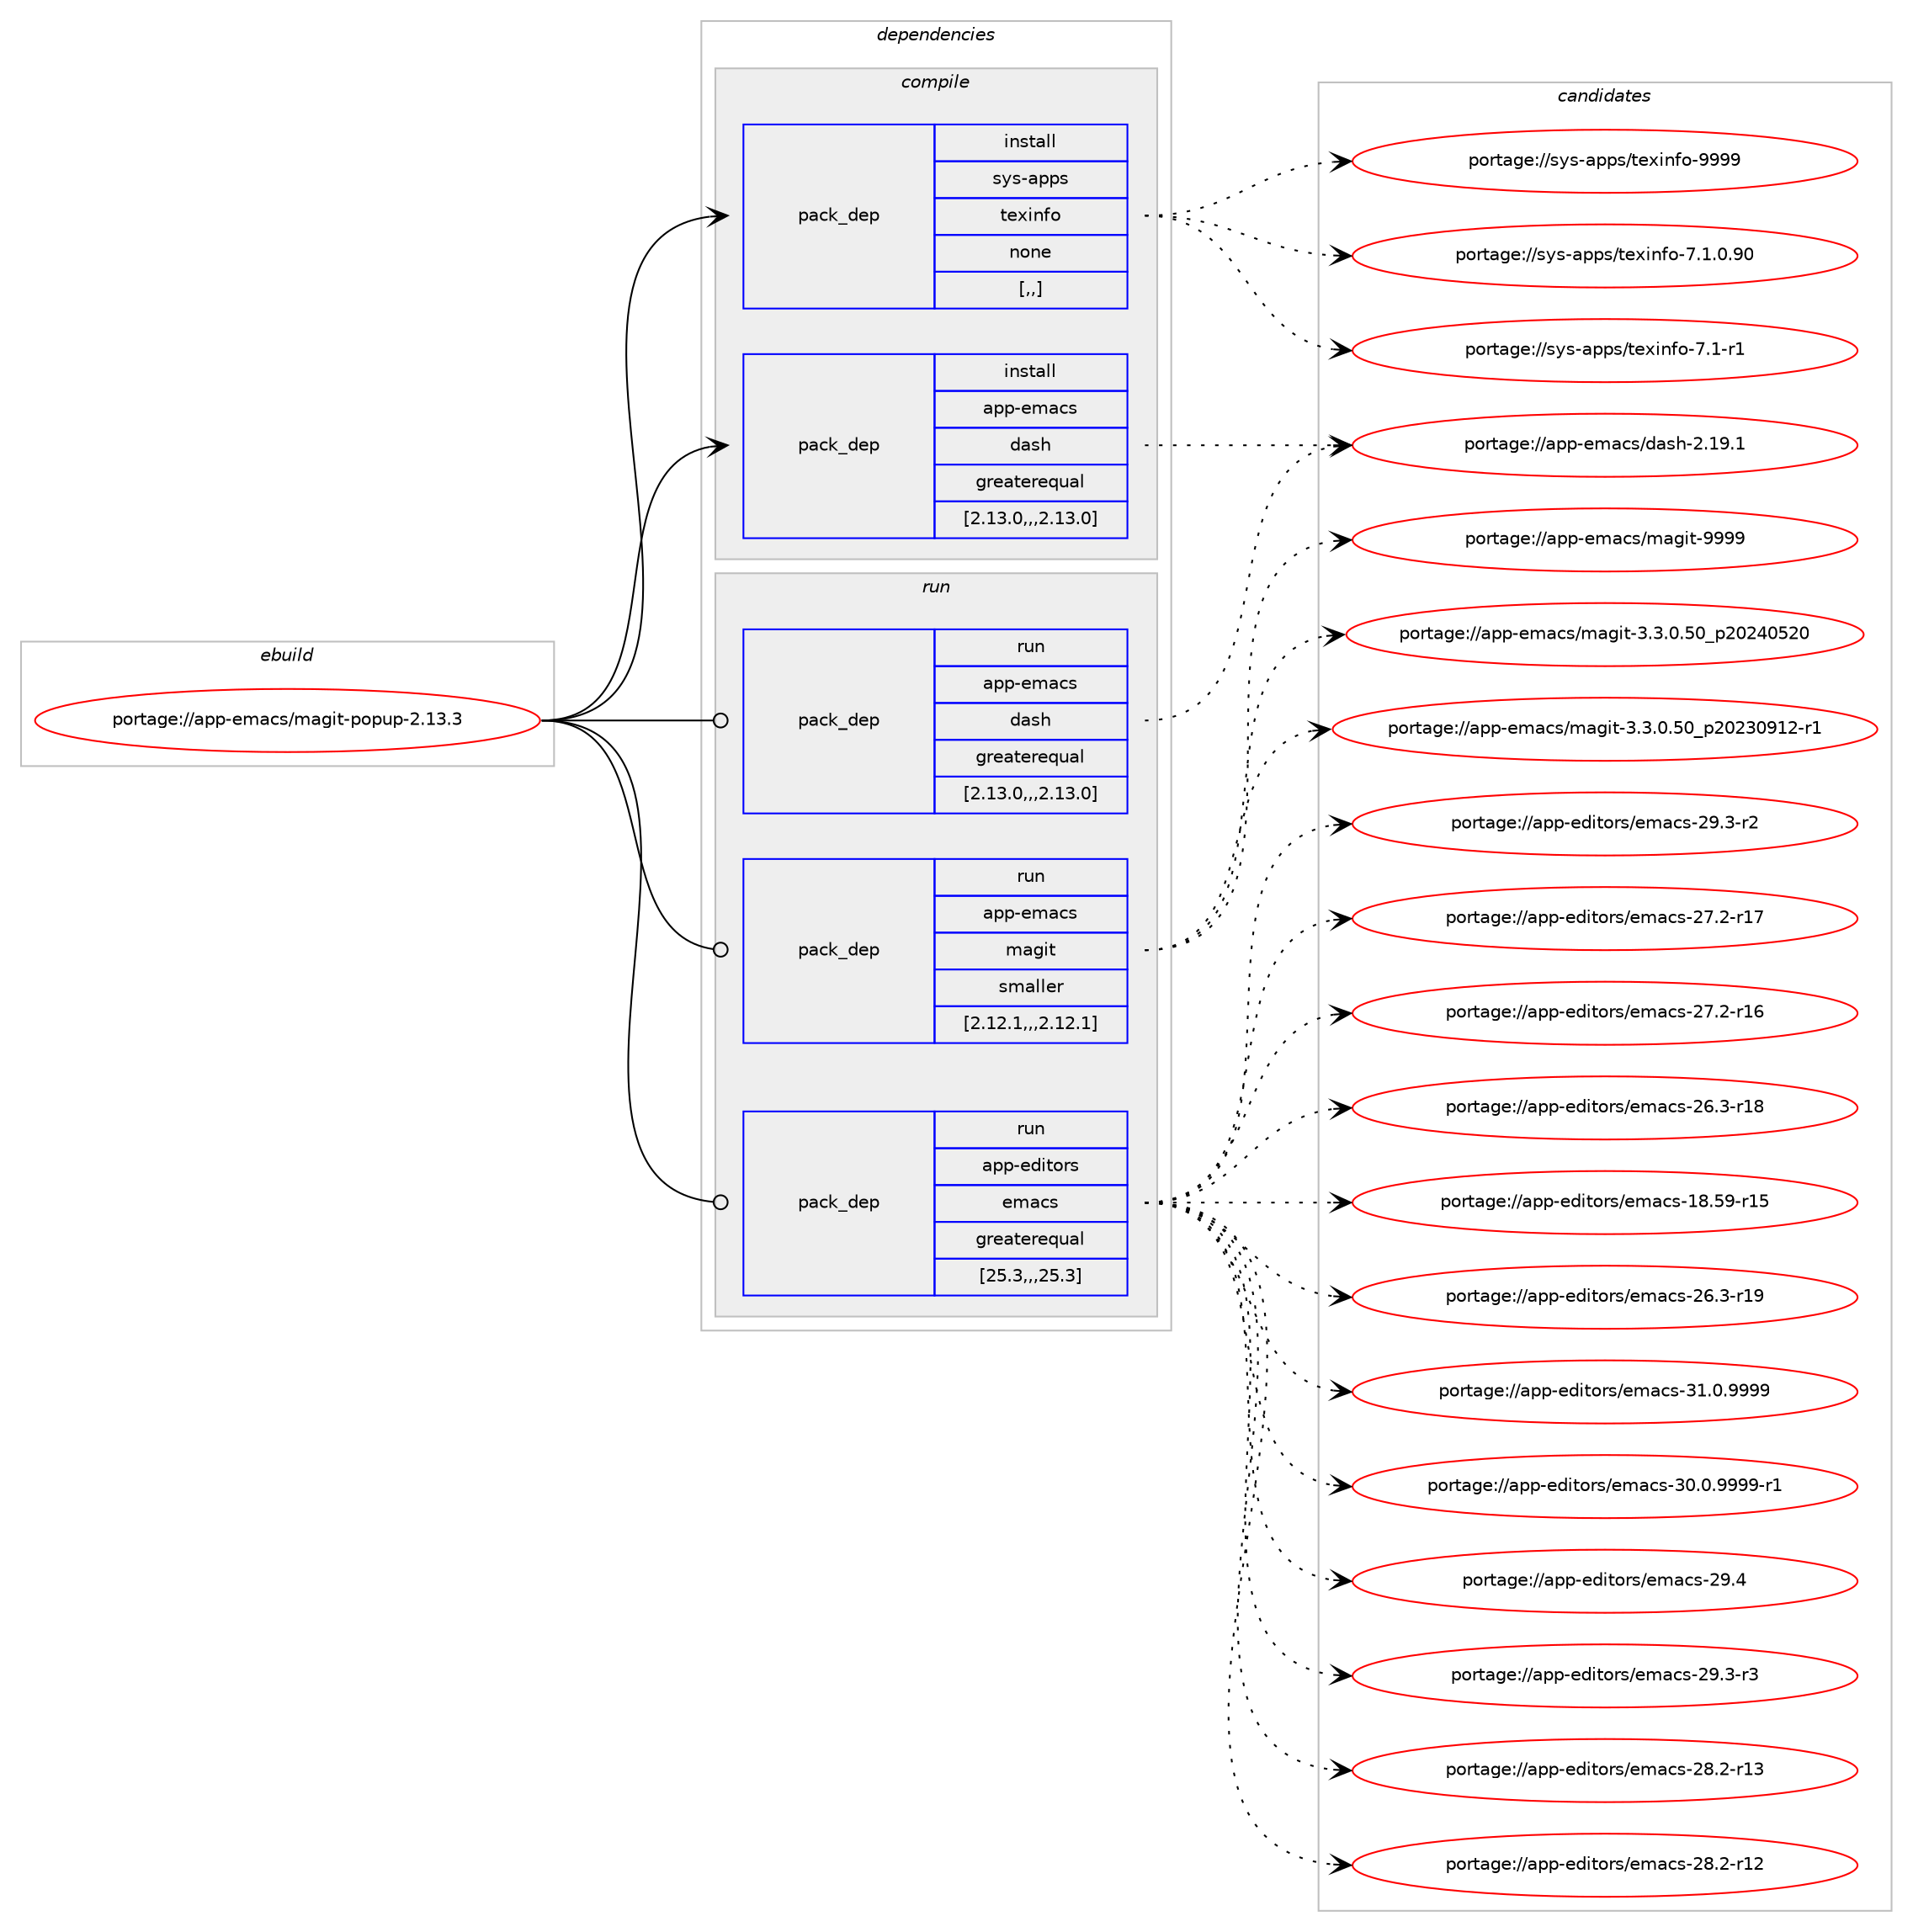 digraph prolog {

# *************
# Graph options
# *************

newrank=true;
concentrate=true;
compound=true;
graph [rankdir=LR,fontname=Helvetica,fontsize=10,ranksep=1.5];#, ranksep=2.5, nodesep=0.2];
edge  [arrowhead=vee];
node  [fontname=Helvetica,fontsize=10];

# **********
# The ebuild
# **********

subgraph cluster_leftcol {
color=gray;
label=<<i>ebuild</i>>;
id [label="portage://app-emacs/magit-popup-2.13.3", color=red, width=4, href="../app-emacs/magit-popup-2.13.3.svg"];
}

# ****************
# The dependencies
# ****************

subgraph cluster_midcol {
color=gray;
label=<<i>dependencies</i>>;
subgraph cluster_compile {
fillcolor="#eeeeee";
style=filled;
label=<<i>compile</i>>;
subgraph pack16607 {
dependency22953 [label=<<TABLE BORDER="0" CELLBORDER="1" CELLSPACING="0" CELLPADDING="4" WIDTH="220"><TR><TD ROWSPAN="6" CELLPADDING="30">pack_dep</TD></TR><TR><TD WIDTH="110">install</TD></TR><TR><TD>app-emacs</TD></TR><TR><TD>dash</TD></TR><TR><TD>greaterequal</TD></TR><TR><TD>[2.13.0,,,2.13.0]</TD></TR></TABLE>>, shape=none, color=blue];
}
id:e -> dependency22953:w [weight=20,style="solid",arrowhead="vee"];
subgraph pack16608 {
dependency22954 [label=<<TABLE BORDER="0" CELLBORDER="1" CELLSPACING="0" CELLPADDING="4" WIDTH="220"><TR><TD ROWSPAN="6" CELLPADDING="30">pack_dep</TD></TR><TR><TD WIDTH="110">install</TD></TR><TR><TD>sys-apps</TD></TR><TR><TD>texinfo</TD></TR><TR><TD>none</TD></TR><TR><TD>[,,]</TD></TR></TABLE>>, shape=none, color=blue];
}
id:e -> dependency22954:w [weight=20,style="solid",arrowhead="vee"];
}
subgraph cluster_compileandrun {
fillcolor="#eeeeee";
style=filled;
label=<<i>compile and run</i>>;
}
subgraph cluster_run {
fillcolor="#eeeeee";
style=filled;
label=<<i>run</i>>;
subgraph pack16609 {
dependency22955 [label=<<TABLE BORDER="0" CELLBORDER="1" CELLSPACING="0" CELLPADDING="4" WIDTH="220"><TR><TD ROWSPAN="6" CELLPADDING="30">pack_dep</TD></TR><TR><TD WIDTH="110">run</TD></TR><TR><TD>app-editors</TD></TR><TR><TD>emacs</TD></TR><TR><TD>greaterequal</TD></TR><TR><TD>[25.3,,,25.3]</TD></TR></TABLE>>, shape=none, color=blue];
}
id:e -> dependency22955:w [weight=20,style="solid",arrowhead="odot"];
subgraph pack16610 {
dependency22956 [label=<<TABLE BORDER="0" CELLBORDER="1" CELLSPACING="0" CELLPADDING="4" WIDTH="220"><TR><TD ROWSPAN="6" CELLPADDING="30">pack_dep</TD></TR><TR><TD WIDTH="110">run</TD></TR><TR><TD>app-emacs</TD></TR><TR><TD>dash</TD></TR><TR><TD>greaterequal</TD></TR><TR><TD>[2.13.0,,,2.13.0]</TD></TR></TABLE>>, shape=none, color=blue];
}
id:e -> dependency22956:w [weight=20,style="solid",arrowhead="odot"];
subgraph pack16611 {
dependency22957 [label=<<TABLE BORDER="0" CELLBORDER="1" CELLSPACING="0" CELLPADDING="4" WIDTH="220"><TR><TD ROWSPAN="6" CELLPADDING="30">pack_dep</TD></TR><TR><TD WIDTH="110">run</TD></TR><TR><TD>app-emacs</TD></TR><TR><TD>magit</TD></TR><TR><TD>smaller</TD></TR><TR><TD>[2.12.1,,,2.12.1]</TD></TR></TABLE>>, shape=none, color=blue];
}
id:e -> dependency22957:w [weight=20,style="solid",arrowhead="odot"];
}
}

# **************
# The candidates
# **************

subgraph cluster_choices {
rank=same;
color=gray;
label=<<i>candidates</i>>;

subgraph choice16607 {
color=black;
nodesep=1;
choice97112112451011099799115471009711510445504649574649 [label="portage://app-emacs/dash-2.19.1", color=red, width=4,href="../app-emacs/dash-2.19.1.svg"];
dependency22953:e -> choice97112112451011099799115471009711510445504649574649:w [style=dotted,weight="100"];
}
subgraph choice16608 {
color=black;
nodesep=1;
choice1151211154597112112115471161011201051101021114557575757 [label="portage://sys-apps/texinfo-9999", color=red, width=4,href="../sys-apps/texinfo-9999.svg"];
choice115121115459711211211547116101120105110102111455546494648465748 [label="portage://sys-apps/texinfo-7.1.0.90", color=red, width=4,href="../sys-apps/texinfo-7.1.0.90.svg"];
choice115121115459711211211547116101120105110102111455546494511449 [label="portage://sys-apps/texinfo-7.1-r1", color=red, width=4,href="../sys-apps/texinfo-7.1-r1.svg"];
dependency22954:e -> choice1151211154597112112115471161011201051101021114557575757:w [style=dotted,weight="100"];
dependency22954:e -> choice115121115459711211211547116101120105110102111455546494648465748:w [style=dotted,weight="100"];
dependency22954:e -> choice115121115459711211211547116101120105110102111455546494511449:w [style=dotted,weight="100"];
}
subgraph choice16609 {
color=black;
nodesep=1;
choice971121124510110010511611111411547101109979911545514946484657575757 [label="portage://app-editors/emacs-31.0.9999", color=red, width=4,href="../app-editors/emacs-31.0.9999.svg"];
choice9711211245101100105116111114115471011099799115455148464846575757574511449 [label="portage://app-editors/emacs-30.0.9999-r1", color=red, width=4,href="../app-editors/emacs-30.0.9999-r1.svg"];
choice97112112451011001051161111141154710110997991154550574652 [label="portage://app-editors/emacs-29.4", color=red, width=4,href="../app-editors/emacs-29.4.svg"];
choice971121124510110010511611111411547101109979911545505746514511451 [label="portage://app-editors/emacs-29.3-r3", color=red, width=4,href="../app-editors/emacs-29.3-r3.svg"];
choice971121124510110010511611111411547101109979911545505746514511450 [label="portage://app-editors/emacs-29.3-r2", color=red, width=4,href="../app-editors/emacs-29.3-r2.svg"];
choice97112112451011001051161111141154710110997991154550564650451144951 [label="portage://app-editors/emacs-28.2-r13", color=red, width=4,href="../app-editors/emacs-28.2-r13.svg"];
choice97112112451011001051161111141154710110997991154550564650451144950 [label="portage://app-editors/emacs-28.2-r12", color=red, width=4,href="../app-editors/emacs-28.2-r12.svg"];
choice97112112451011001051161111141154710110997991154550554650451144955 [label="portage://app-editors/emacs-27.2-r17", color=red, width=4,href="../app-editors/emacs-27.2-r17.svg"];
choice97112112451011001051161111141154710110997991154550554650451144954 [label="portage://app-editors/emacs-27.2-r16", color=red, width=4,href="../app-editors/emacs-27.2-r16.svg"];
choice97112112451011001051161111141154710110997991154550544651451144957 [label="portage://app-editors/emacs-26.3-r19", color=red, width=4,href="../app-editors/emacs-26.3-r19.svg"];
choice97112112451011001051161111141154710110997991154550544651451144956 [label="portage://app-editors/emacs-26.3-r18", color=red, width=4,href="../app-editors/emacs-26.3-r18.svg"];
choice9711211245101100105116111114115471011099799115454956465357451144953 [label="portage://app-editors/emacs-18.59-r15", color=red, width=4,href="../app-editors/emacs-18.59-r15.svg"];
dependency22955:e -> choice971121124510110010511611111411547101109979911545514946484657575757:w [style=dotted,weight="100"];
dependency22955:e -> choice9711211245101100105116111114115471011099799115455148464846575757574511449:w [style=dotted,weight="100"];
dependency22955:e -> choice97112112451011001051161111141154710110997991154550574652:w [style=dotted,weight="100"];
dependency22955:e -> choice971121124510110010511611111411547101109979911545505746514511451:w [style=dotted,weight="100"];
dependency22955:e -> choice971121124510110010511611111411547101109979911545505746514511450:w [style=dotted,weight="100"];
dependency22955:e -> choice97112112451011001051161111141154710110997991154550564650451144951:w [style=dotted,weight="100"];
dependency22955:e -> choice97112112451011001051161111141154710110997991154550564650451144950:w [style=dotted,weight="100"];
dependency22955:e -> choice97112112451011001051161111141154710110997991154550554650451144955:w [style=dotted,weight="100"];
dependency22955:e -> choice97112112451011001051161111141154710110997991154550554650451144954:w [style=dotted,weight="100"];
dependency22955:e -> choice97112112451011001051161111141154710110997991154550544651451144957:w [style=dotted,weight="100"];
dependency22955:e -> choice97112112451011001051161111141154710110997991154550544651451144956:w [style=dotted,weight="100"];
dependency22955:e -> choice9711211245101100105116111114115471011099799115454956465357451144953:w [style=dotted,weight="100"];
}
subgraph choice16610 {
color=black;
nodesep=1;
choice97112112451011099799115471009711510445504649574649 [label="portage://app-emacs/dash-2.19.1", color=red, width=4,href="../app-emacs/dash-2.19.1.svg"];
dependency22956:e -> choice97112112451011099799115471009711510445504649574649:w [style=dotted,weight="100"];
}
subgraph choice16611 {
color=black;
nodesep=1;
choice9711211245101109979911547109971031051164557575757 [label="portage://app-emacs/magit-9999", color=red, width=4,href="../app-emacs/magit-9999.svg"];
choice971121124510110997991154710997103105116455146514648465348951125048505248535048 [label="portage://app-emacs/magit-3.3.0.50_p20240520", color=red, width=4,href="../app-emacs/magit-3.3.0.50_p20240520.svg"];
choice9711211245101109979911547109971031051164551465146484653489511250485051485749504511449 [label="portage://app-emacs/magit-3.3.0.50_p20230912-r1", color=red, width=4,href="../app-emacs/magit-3.3.0.50_p20230912-r1.svg"];
dependency22957:e -> choice9711211245101109979911547109971031051164557575757:w [style=dotted,weight="100"];
dependency22957:e -> choice971121124510110997991154710997103105116455146514648465348951125048505248535048:w [style=dotted,weight="100"];
dependency22957:e -> choice9711211245101109979911547109971031051164551465146484653489511250485051485749504511449:w [style=dotted,weight="100"];
}
}

}

